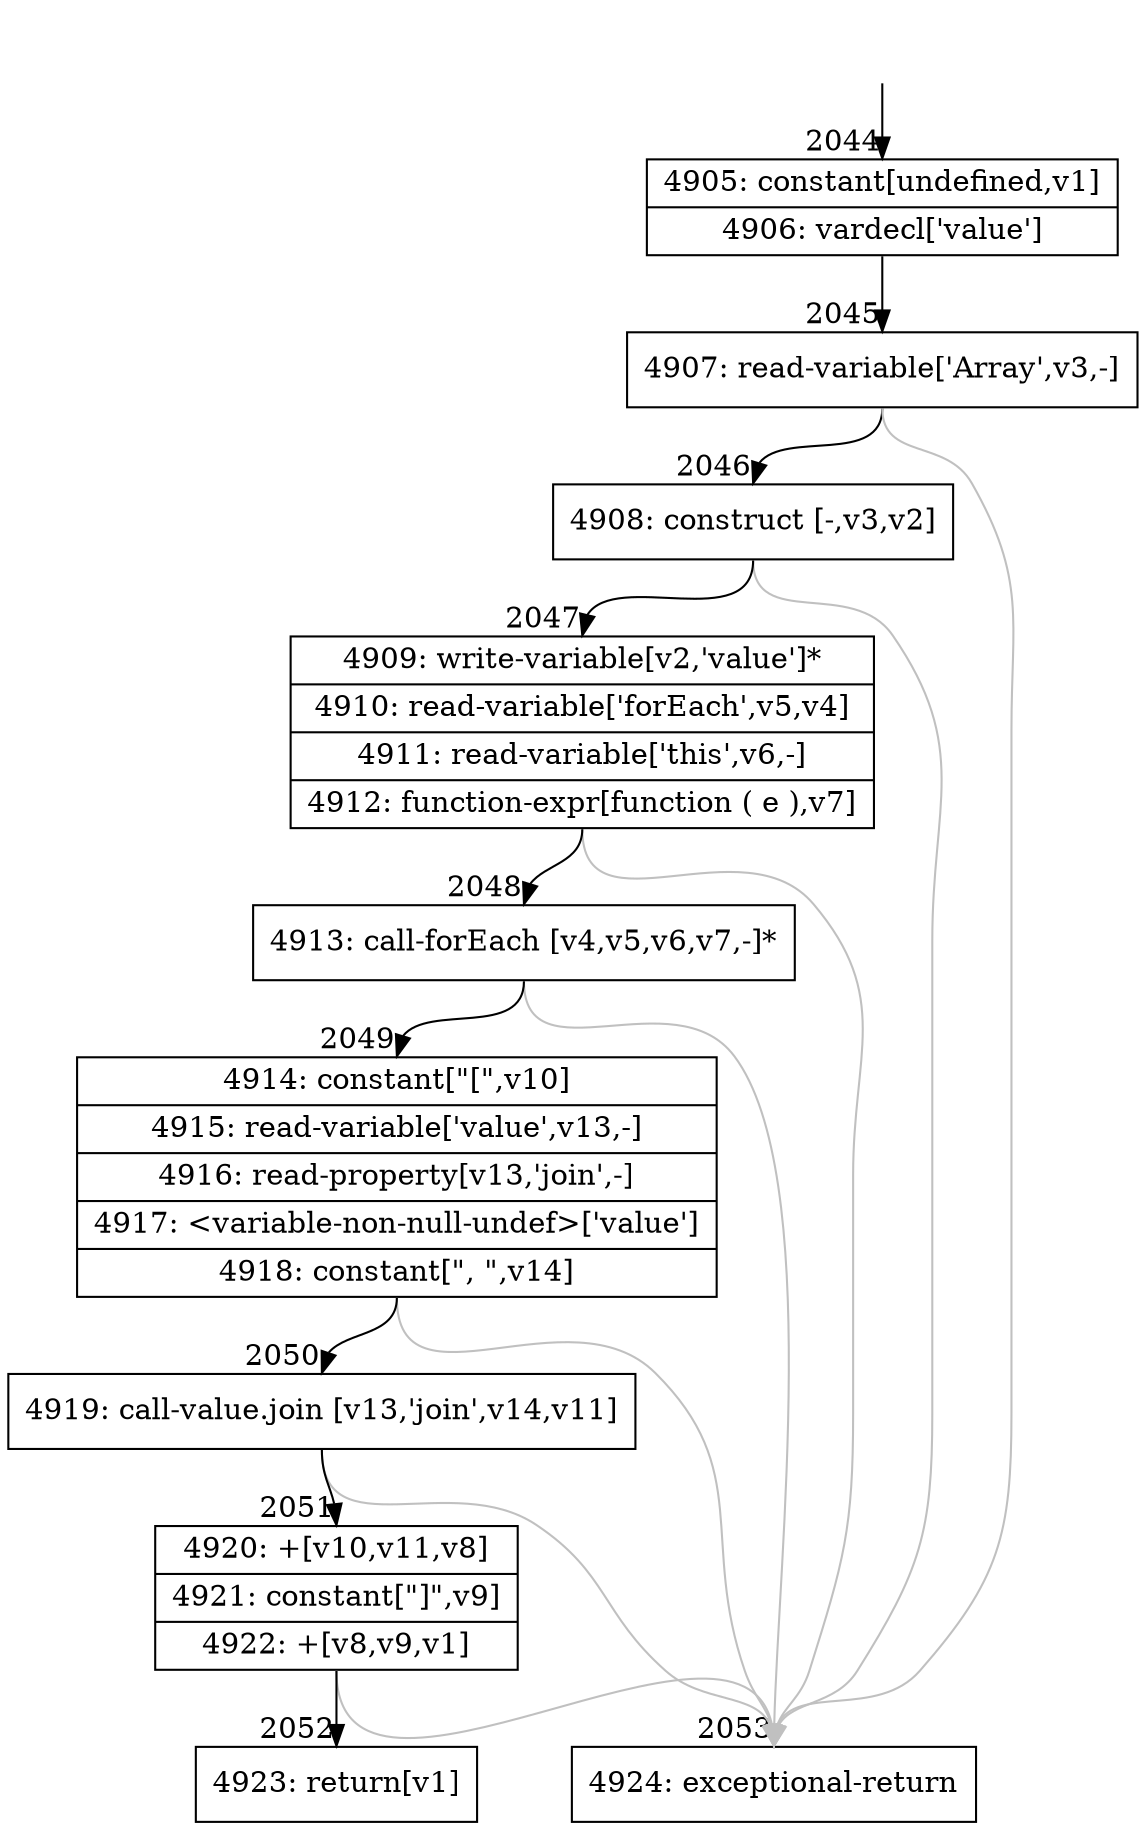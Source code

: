 digraph {
rankdir="TD"
BB_entry152[shape=none,label=""];
BB_entry152 -> BB2044 [tailport=s, headport=n, headlabel="    2044"]
BB2044 [shape=record label="{4905: constant[undefined,v1]|4906: vardecl['value']}" ] 
BB2044 -> BB2045 [tailport=s, headport=n, headlabel="      2045"]
BB2045 [shape=record label="{4907: read-variable['Array',v3,-]}" ] 
BB2045 -> BB2046 [tailport=s, headport=n, headlabel="      2046"]
BB2045 -> BB2053 [tailport=s, headport=n, color=gray, headlabel="      2053"]
BB2046 [shape=record label="{4908: construct [-,v3,v2]}" ] 
BB2046 -> BB2047 [tailport=s, headport=n, headlabel="      2047"]
BB2046 -> BB2053 [tailport=s, headport=n, color=gray]
BB2047 [shape=record label="{4909: write-variable[v2,'value']*|4910: read-variable['forEach',v5,v4]|4911: read-variable['this',v6,-]|4912: function-expr[function ( e ),v7]}" ] 
BB2047 -> BB2048 [tailport=s, headport=n, headlabel="      2048"]
BB2047 -> BB2053 [tailport=s, headport=n, color=gray]
BB2048 [shape=record label="{4913: call-forEach [v4,v5,v6,v7,-]*}" ] 
BB2048 -> BB2049 [tailport=s, headport=n, headlabel="      2049"]
BB2048 -> BB2053 [tailport=s, headport=n, color=gray]
BB2049 [shape=record label="{4914: constant[\"[\",v10]|4915: read-variable['value',v13,-]|4916: read-property[v13,'join',-]|4917: \<variable-non-null-undef\>['value']|4918: constant[\", \",v14]}" ] 
BB2049 -> BB2050 [tailport=s, headport=n, headlabel="      2050"]
BB2049 -> BB2053 [tailport=s, headport=n, color=gray]
BB2050 [shape=record label="{4919: call-value.join [v13,'join',v14,v11]}" ] 
BB2050 -> BB2051 [tailport=s, headport=n, headlabel="      2051"]
BB2050 -> BB2053 [tailport=s, headport=n, color=gray]
BB2051 [shape=record label="{4920: +[v10,v11,v8]|4921: constant[\"]\",v9]|4922: +[v8,v9,v1]}" ] 
BB2051 -> BB2052 [tailport=s, headport=n, headlabel="      2052"]
BB2051 -> BB2053 [tailport=s, headport=n, color=gray]
BB2052 [shape=record label="{4923: return[v1]}" ] 
BB2053 [shape=record label="{4924: exceptional-return}" ] 
//#$~ 3015
}
